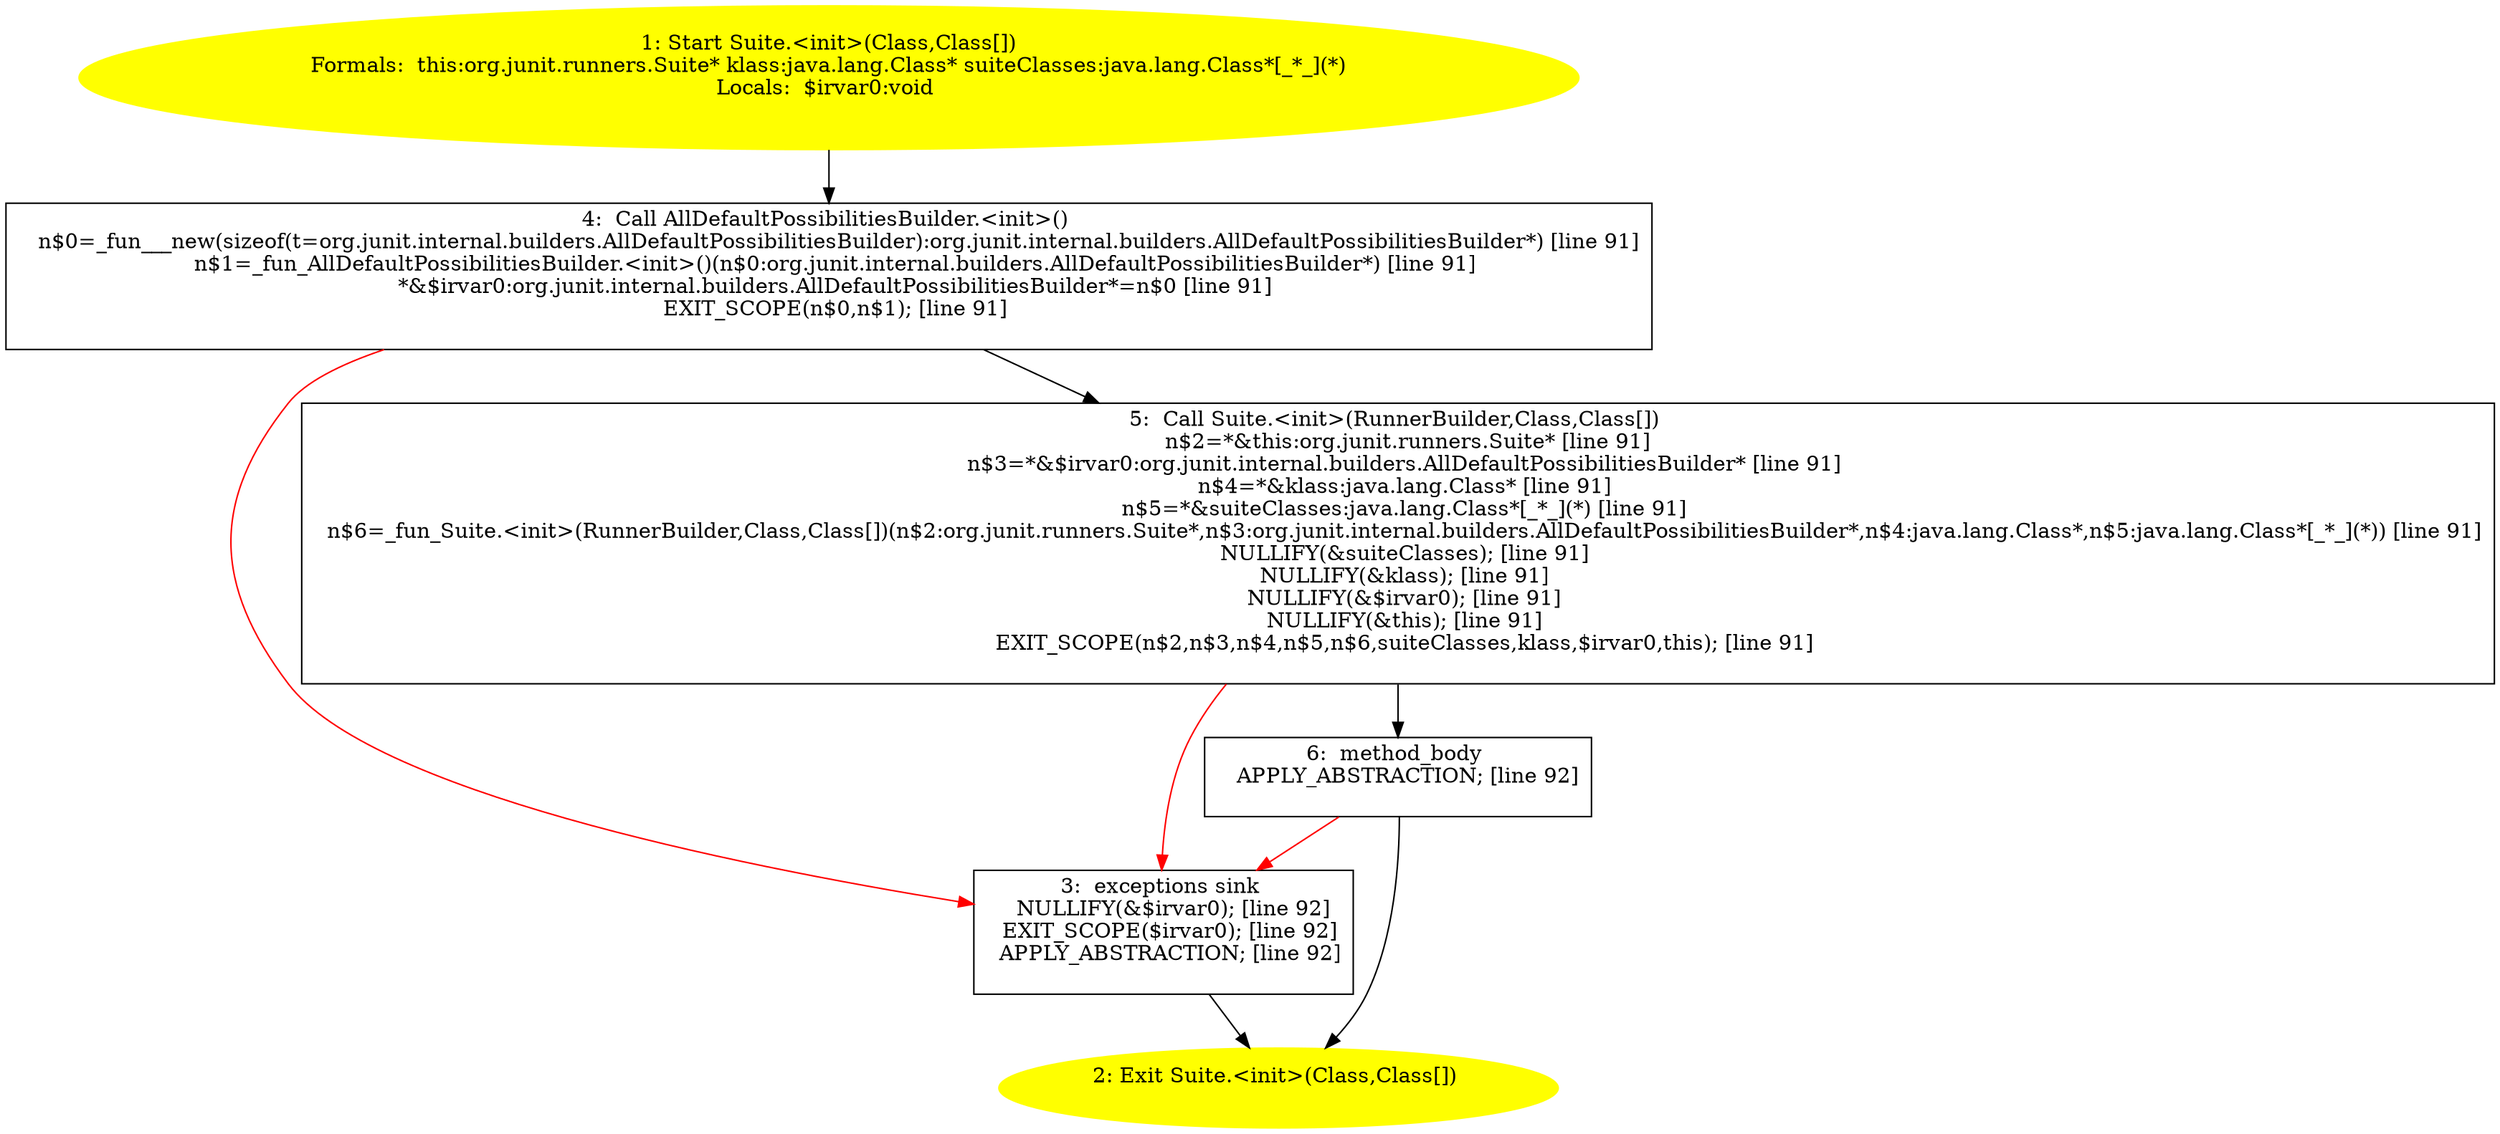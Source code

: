 /* @generated */
digraph cfg {
"org.junit.runners.Suite.<init>(java.lang.Class,java.lang.Class[]).4c7e4334cb907cf001caeabe49adde4a_1" [label="1: Start Suite.<init>(Class,Class[])\nFormals:  this:org.junit.runners.Suite* klass:java.lang.Class* suiteClasses:java.lang.Class*[_*_](*)\nLocals:  $irvar0:void \n  " color=yellow style=filled]
	

	 "org.junit.runners.Suite.<init>(java.lang.Class,java.lang.Class[]).4c7e4334cb907cf001caeabe49adde4a_1" -> "org.junit.runners.Suite.<init>(java.lang.Class,java.lang.Class[]).4c7e4334cb907cf001caeabe49adde4a_4" ;
"org.junit.runners.Suite.<init>(java.lang.Class,java.lang.Class[]).4c7e4334cb907cf001caeabe49adde4a_2" [label="2: Exit Suite.<init>(Class,Class[]) \n  " color=yellow style=filled]
	

"org.junit.runners.Suite.<init>(java.lang.Class,java.lang.Class[]).4c7e4334cb907cf001caeabe49adde4a_3" [label="3:  exceptions sink \n   NULLIFY(&$irvar0); [line 92]\n  EXIT_SCOPE($irvar0); [line 92]\n  APPLY_ABSTRACTION; [line 92]\n " shape="box"]
	

	 "org.junit.runners.Suite.<init>(java.lang.Class,java.lang.Class[]).4c7e4334cb907cf001caeabe49adde4a_3" -> "org.junit.runners.Suite.<init>(java.lang.Class,java.lang.Class[]).4c7e4334cb907cf001caeabe49adde4a_2" ;
"org.junit.runners.Suite.<init>(java.lang.Class,java.lang.Class[]).4c7e4334cb907cf001caeabe49adde4a_4" [label="4:  Call AllDefaultPossibilitiesBuilder.<init>() \n   n$0=_fun___new(sizeof(t=org.junit.internal.builders.AllDefaultPossibilitiesBuilder):org.junit.internal.builders.AllDefaultPossibilitiesBuilder*) [line 91]\n  n$1=_fun_AllDefaultPossibilitiesBuilder.<init>()(n$0:org.junit.internal.builders.AllDefaultPossibilitiesBuilder*) [line 91]\n  *&$irvar0:org.junit.internal.builders.AllDefaultPossibilitiesBuilder*=n$0 [line 91]\n  EXIT_SCOPE(n$0,n$1); [line 91]\n " shape="box"]
	

	 "org.junit.runners.Suite.<init>(java.lang.Class,java.lang.Class[]).4c7e4334cb907cf001caeabe49adde4a_4" -> "org.junit.runners.Suite.<init>(java.lang.Class,java.lang.Class[]).4c7e4334cb907cf001caeabe49adde4a_5" ;
	 "org.junit.runners.Suite.<init>(java.lang.Class,java.lang.Class[]).4c7e4334cb907cf001caeabe49adde4a_4" -> "org.junit.runners.Suite.<init>(java.lang.Class,java.lang.Class[]).4c7e4334cb907cf001caeabe49adde4a_3" [color="red" ];
"org.junit.runners.Suite.<init>(java.lang.Class,java.lang.Class[]).4c7e4334cb907cf001caeabe49adde4a_5" [label="5:  Call Suite.<init>(RunnerBuilder,Class,Class[]) \n   n$2=*&this:org.junit.runners.Suite* [line 91]\n  n$3=*&$irvar0:org.junit.internal.builders.AllDefaultPossibilitiesBuilder* [line 91]\n  n$4=*&klass:java.lang.Class* [line 91]\n  n$5=*&suiteClasses:java.lang.Class*[_*_](*) [line 91]\n  n$6=_fun_Suite.<init>(RunnerBuilder,Class,Class[])(n$2:org.junit.runners.Suite*,n$3:org.junit.internal.builders.AllDefaultPossibilitiesBuilder*,n$4:java.lang.Class*,n$5:java.lang.Class*[_*_](*)) [line 91]\n  NULLIFY(&suiteClasses); [line 91]\n  NULLIFY(&klass); [line 91]\n  NULLIFY(&$irvar0); [line 91]\n  NULLIFY(&this); [line 91]\n  EXIT_SCOPE(n$2,n$3,n$4,n$5,n$6,suiteClasses,klass,$irvar0,this); [line 91]\n " shape="box"]
	

	 "org.junit.runners.Suite.<init>(java.lang.Class,java.lang.Class[]).4c7e4334cb907cf001caeabe49adde4a_5" -> "org.junit.runners.Suite.<init>(java.lang.Class,java.lang.Class[]).4c7e4334cb907cf001caeabe49adde4a_6" ;
	 "org.junit.runners.Suite.<init>(java.lang.Class,java.lang.Class[]).4c7e4334cb907cf001caeabe49adde4a_5" -> "org.junit.runners.Suite.<init>(java.lang.Class,java.lang.Class[]).4c7e4334cb907cf001caeabe49adde4a_3" [color="red" ];
"org.junit.runners.Suite.<init>(java.lang.Class,java.lang.Class[]).4c7e4334cb907cf001caeabe49adde4a_6" [label="6:  method_body \n   APPLY_ABSTRACTION; [line 92]\n " shape="box"]
	

	 "org.junit.runners.Suite.<init>(java.lang.Class,java.lang.Class[]).4c7e4334cb907cf001caeabe49adde4a_6" -> "org.junit.runners.Suite.<init>(java.lang.Class,java.lang.Class[]).4c7e4334cb907cf001caeabe49adde4a_2" ;
	 "org.junit.runners.Suite.<init>(java.lang.Class,java.lang.Class[]).4c7e4334cb907cf001caeabe49adde4a_6" -> "org.junit.runners.Suite.<init>(java.lang.Class,java.lang.Class[]).4c7e4334cb907cf001caeabe49adde4a_3" [color="red" ];
}
